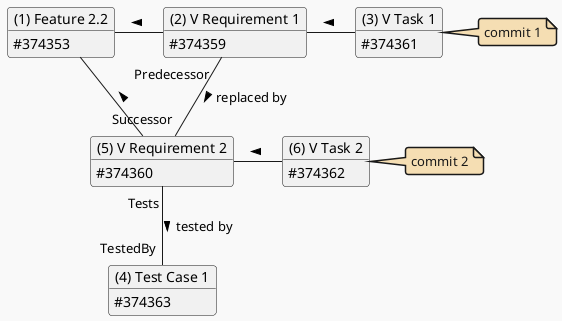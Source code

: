 @startuml Feature 2.2

'''' Declarations to stylize the diagram '''
hide circle
hide empty members
allowmixing

!theme mars
skinparam classFontStyle bold
skinparam classAttributeIconSize 0
skinparam noteBackgroundColor wheat

'''' Work Items ''''
object "(1) Feature 2.2" as Feature2_2

object "(2) V Requirement 1" as VRequirement1
object "(3) V Task 1" as VTask1
note right : commit 1

object "(4) Test Case 1" as TestCase1

object "(5) V Requirement 2" as VRequirement2
object "(6) V Task 2" as VTask2
note right : commit 2

'''' Work IteIDs ''''
Feature2_2     : #374353
VRequirement1  : #374359
VTask1         : #374361
TestCase1      : #374363
VRequirement2  : #374360
VTask2         : #374362

Feature2_2    -right- VRequirement1 : <
VRequirement1 -       VTask1        : <
Feature2_2    -right- VRequirement2 : <
VRequirement2 -       VTask2        : <

VRequirement2  "Successor"  -up- "Predecessor" VRequirement1 : replaced by <
TestCase1      "TestedBy"   -up- "Tests"       VRequirement2 : tested by <

@enduml
